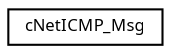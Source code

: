 digraph "Graphical Class Hierarchy"
{
  edge [fontname="Sans",fontsize="8",labelfontname="Sans",labelfontsize="8"];
  node [fontname="Sans",fontsize="8",shape=record];
  rankdir="LR";
  Node1 [label="cNetICMP_Msg",height=0.2,width=0.4,color="black", fillcolor="white", style="filled",URL="$classc_net_i_c_m_p___msg.html"];
}
